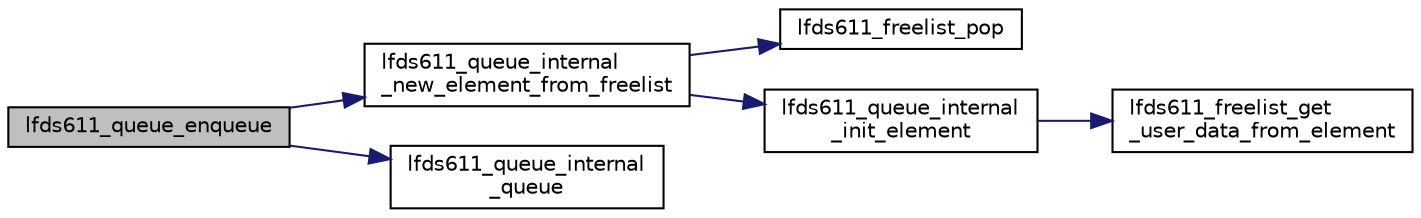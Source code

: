 digraph "lfds611_queue_enqueue"
{
 // LATEX_PDF_SIZE
  edge [fontname="Helvetica",fontsize="10",labelfontname="Helvetica",labelfontsize="10"];
  node [fontname="Helvetica",fontsize="10",shape=record];
  rankdir="LR";
  Node1 [label="lfds611_queue_enqueue",height=0.2,width=0.4,color="black", fillcolor="grey75", style="filled", fontcolor="black",tooltip=" "];
  Node1 -> Node2 [color="midnightblue",fontsize="10",style="solid",fontname="Helvetica"];
  Node2 [label="lfds611_queue_internal\l_new_element_from_freelist",height=0.2,width=0.4,color="black", fillcolor="white", style="filled",URL="$lfds611__queue__internal_8h.html#acb38ffdf225bfaee688acc3eaf5b807d",tooltip=" "];
  Node2 -> Node3 [color="midnightblue",fontsize="10",style="solid",fontname="Helvetica"];
  Node3 [label="lfds611_freelist_pop",height=0.2,width=0.4,color="black", fillcolor="white", style="filled",URL="$liblfds611_8h.html#a553d79ea0648f758e195ff7765656c93",tooltip=" "];
  Node2 -> Node4 [color="midnightblue",fontsize="10",style="solid",fontname="Helvetica"];
  Node4 [label="lfds611_queue_internal\l_init_element",height=0.2,width=0.4,color="black", fillcolor="white", style="filled",URL="$lfds611__queue__new_8c.html#ad7a12395955aea1b7436208dfbc98366",tooltip=" "];
  Node4 -> Node5 [color="midnightblue",fontsize="10",style="solid",fontname="Helvetica"];
  Node5 [label="lfds611_freelist_get\l_user_data_from_element",height=0.2,width=0.4,color="black", fillcolor="white", style="filled",URL="$liblfds611_8h.html#a6b5836f54710e3591e4198a627423637",tooltip=" "];
  Node1 -> Node6 [color="midnightblue",fontsize="10",style="solid",fontname="Helvetica"];
  Node6 [label="lfds611_queue_internal\l_queue",height=0.2,width=0.4,color="black", fillcolor="white", style="filled",URL="$lfds611__queue__queue_8c.html#a329395e12926b84556b015f06542156f",tooltip=" "];
}
